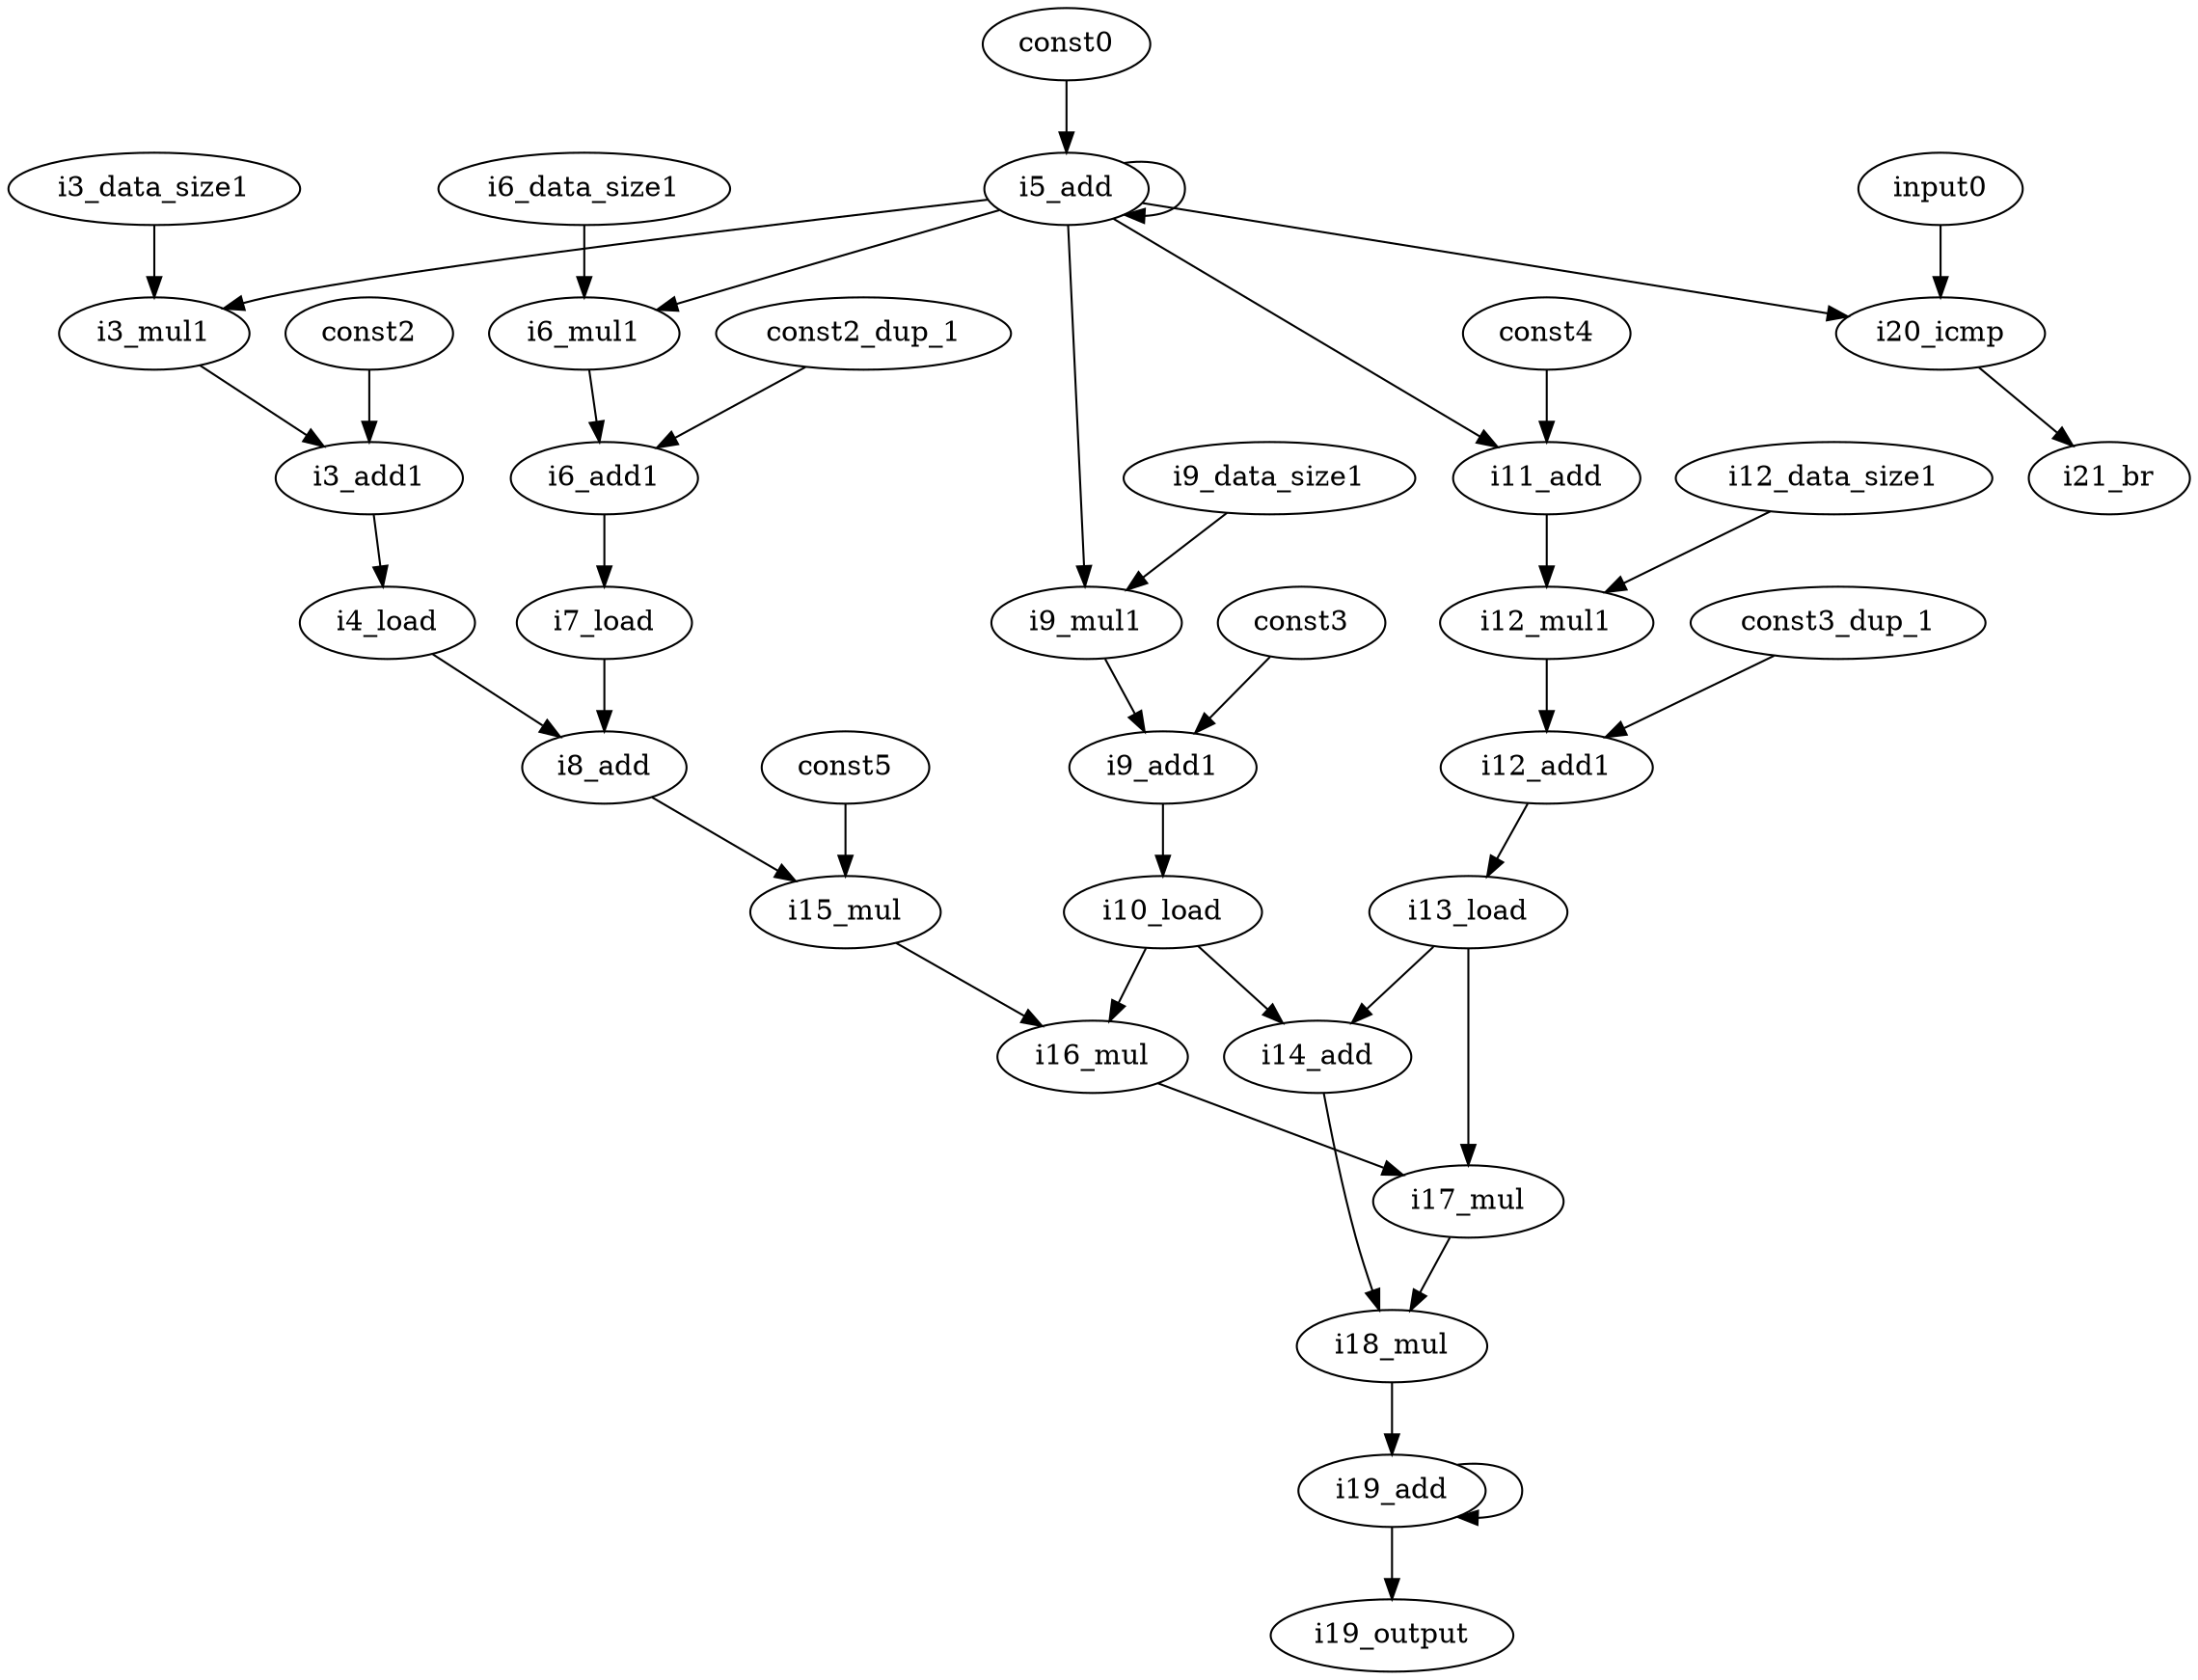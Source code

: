 digraph "G" {
const0 [opcode=const, constVal="1"];
const2 [opcode=const, constVal="2560"];
i3_data_size1 [opcode=const, constVal="4"];
i3_mul1 [opcode=mul];
i3_add1 [opcode=add];
i4_load [opcode=load];
i5_add [opcode=add];
i6_data_size1 [opcode=const, constVal="4"];
i6_mul1 [opcode=mul];
i6_add1 [opcode=add];
i7_load [opcode=load];
i8_add [opcode=add];
const3 [opcode=const, constVal="2816"];
i9_data_size1 [opcode=const, constVal="4"];
i9_mul1 [opcode=mul];
i9_add1 [opcode=add];
i10_load [opcode=load];
const4 [opcode=const, constVal="3"];
i11_add [opcode=add];
i12_data_size1 [opcode=const, constVal="4"];
i12_mul1 [opcode=mul];
i12_add1 [opcode=add];
i13_load [opcode=load];
i14_add [opcode=add];
const5 [opcode=const, constVal="12"];
i15_mul [opcode=mul];
i16_mul [opcode=mul];
i17_mul [opcode=mul];
i18_mul [opcode=mul];
i19_add [opcode=add];
input0 [opcode=input];
i20_icmp [opcode=icmp];
i21_br [opcode="io_width_1", original_opcode=br];
i19_output [opcode=output];
const2_dup_1 [opcode=const, constVal="2560"];
const3_dup_1 [opcode=const, constVal="2816"];
const0 -> i5_add [operand=any2input];
const2 -> i3_add1 [operand=any2input];
i3_data_size1 -> i3_mul1 [operand=any2input];
i3_mul1 -> i3_add1 [operand=any2input];
i3_add1 -> i4_load [operand=addr];
i4_load -> i8_add [operand=any2input];
i5_add -> i6_mul1 [operand=any2input];
i5_add -> i20_icmp [operand=LHS];
i5_add -> i3_mul1 [operand=any2input];
i5_add -> i5_add [operand=any2input];
i5_add -> i9_mul1 [operand=any2input];
i5_add -> i11_add [operand=any2input];
i6_data_size1 -> i6_mul1 [operand=any2input];
i6_mul1 -> i6_add1 [operand=any2input];
i6_add1 -> i7_load [operand=addr];
i7_load -> i8_add [operand=any2input];
i8_add -> i15_mul [operand=any2input];
const3 -> i9_add1 [operand=any2input];
i9_data_size1 -> i9_mul1 [operand=any2input];
i9_mul1 -> i9_add1 [operand=any2input];
i9_add1 -> i10_load [operand=addr];
i10_load -> i14_add [operand=any2input];
i10_load -> i16_mul [operand=any2input];
const4 -> i11_add [operand=any2input];
i11_add -> i12_mul1 [operand=any2input];
i12_data_size1 -> i12_mul1 [operand=any2input];
i12_mul1 -> i12_add1 [operand=any2input];
i12_add1 -> i13_load [operand=addr];
i13_load -> i14_add [operand=any2input];
i13_load -> i17_mul [operand=any2input];
i14_add -> i18_mul [operand=any2input];
const5 -> i15_mul [operand=any2input];
i15_mul -> i16_mul [operand=any2input];
i16_mul -> i17_mul [operand=any2input];
i17_mul -> i18_mul [operand=any2input];
i18_mul -> i19_add [operand=any2input];
i19_add -> i19_output;
i19_add -> i19_add [operand=RHS];
input0 -> i20_icmp [operand=RHS];
i20_icmp -> i21_br [operand="branch_cond"];
const2_dup_1 -> i6_add1 [operand=any2input];
const3_dup_1 -> i12_add1 [operand=any2input];
}
